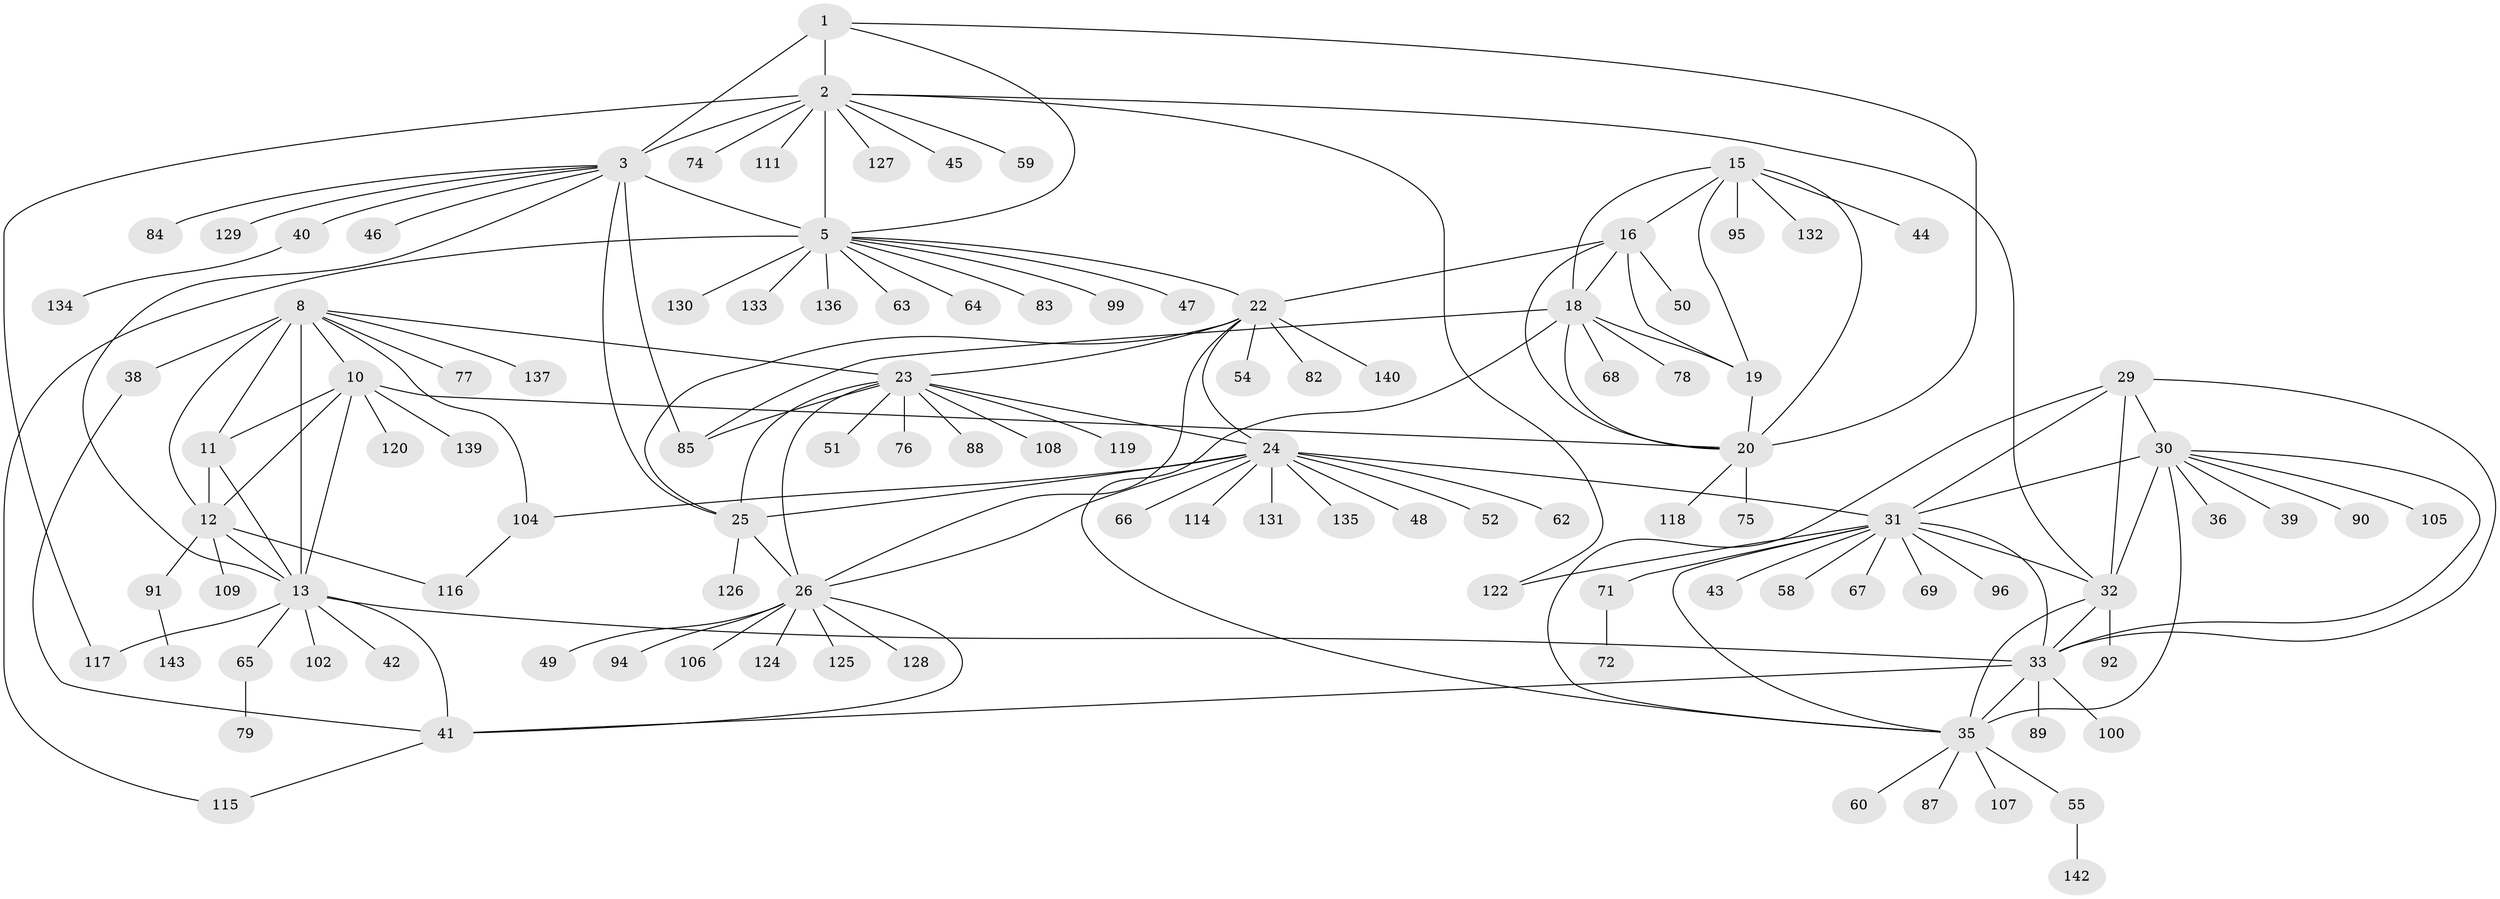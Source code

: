 // Generated by graph-tools (version 1.1) at 2025/52/02/27/25 19:52:14]
// undirected, 111 vertices, 158 edges
graph export_dot {
graph [start="1"]
  node [color=gray90,style=filled];
  1 [super="+93"];
  2 [super="+4"];
  3 [super="+7"];
  5 [super="+6"];
  8 [super="+9"];
  10 [super="+86"];
  11;
  12 [super="+103"];
  13 [super="+14"];
  15 [super="+17"];
  16 [super="+80"];
  18 [super="+61"];
  19;
  20 [super="+21"];
  22 [super="+81"];
  23 [super="+141"];
  24 [super="+28"];
  25 [super="+27"];
  26 [super="+123"];
  29 [super="+121"];
  30 [super="+34"];
  31 [super="+57"];
  32 [super="+110"];
  33 [super="+73"];
  35 [super="+37"];
  36 [super="+53"];
  38 [super="+112"];
  39;
  40;
  41;
  42;
  43;
  44;
  45;
  46;
  47;
  48;
  49;
  50;
  51;
  52;
  54;
  55 [super="+56"];
  58;
  59;
  60;
  62;
  63;
  64 [super="+101"];
  65 [super="+70"];
  66;
  67;
  68;
  69;
  71;
  72;
  74;
  75;
  76;
  77;
  78;
  79 [super="+98"];
  82;
  83;
  84;
  85 [super="+97"];
  87 [super="+113"];
  88;
  89;
  90;
  91;
  92;
  94;
  95;
  96;
  99;
  100;
  102;
  104;
  105;
  106;
  107;
  108;
  109;
  111;
  114;
  115;
  116;
  117;
  118;
  119;
  120;
  122;
  124;
  125;
  126;
  127;
  128;
  129;
  130;
  131;
  132;
  133;
  134;
  135;
  136;
  137 [super="+138"];
  139;
  140;
  142;
  143;
  1 -- 2 [weight=2];
  1 -- 3 [weight=2];
  1 -- 5 [weight=2];
  1 -- 20;
  2 -- 3 [weight=4];
  2 -- 5 [weight=4];
  2 -- 45;
  2 -- 111;
  2 -- 32;
  2 -- 74;
  2 -- 117;
  2 -- 122;
  2 -- 59;
  2 -- 127;
  3 -- 5 [weight=4];
  3 -- 25;
  3 -- 46;
  3 -- 85;
  3 -- 129;
  3 -- 40;
  3 -- 13;
  3 -- 84;
  5 -- 63;
  5 -- 64;
  5 -- 130;
  5 -- 133;
  5 -- 99;
  5 -- 136;
  5 -- 47;
  5 -- 83;
  5 -- 115;
  5 -- 22;
  8 -- 10 [weight=2];
  8 -- 11 [weight=2];
  8 -- 12 [weight=2];
  8 -- 13 [weight=4];
  8 -- 23;
  8 -- 104;
  8 -- 137;
  8 -- 38;
  8 -- 77;
  10 -- 11;
  10 -- 12;
  10 -- 13 [weight=2];
  10 -- 20;
  10 -- 139;
  10 -- 120;
  11 -- 12;
  11 -- 13 [weight=2];
  12 -- 13 [weight=2];
  12 -- 91;
  12 -- 109;
  12 -- 116;
  13 -- 41;
  13 -- 65;
  13 -- 33;
  13 -- 102;
  13 -- 42;
  13 -- 117;
  15 -- 16 [weight=2];
  15 -- 18 [weight=2];
  15 -- 19 [weight=2];
  15 -- 20 [weight=4];
  15 -- 44;
  15 -- 95;
  15 -- 132;
  16 -- 18;
  16 -- 19;
  16 -- 20 [weight=2];
  16 -- 22;
  16 -- 50;
  18 -- 19;
  18 -- 20 [weight=2];
  18 -- 35;
  18 -- 68;
  18 -- 78;
  18 -- 85;
  19 -- 20 [weight=2];
  20 -- 118;
  20 -- 75;
  22 -- 23;
  22 -- 24 [weight=2];
  22 -- 25 [weight=2];
  22 -- 26;
  22 -- 54;
  22 -- 82;
  22 -- 140;
  23 -- 24 [weight=2];
  23 -- 25 [weight=2];
  23 -- 26;
  23 -- 51;
  23 -- 76;
  23 -- 85;
  23 -- 88;
  23 -- 108;
  23 -- 119;
  24 -- 25 [weight=4];
  24 -- 26 [weight=2];
  24 -- 48;
  24 -- 52;
  24 -- 62;
  24 -- 66;
  24 -- 104;
  24 -- 114;
  24 -- 131;
  24 -- 135;
  24 -- 31;
  25 -- 26 [weight=2];
  25 -- 126;
  26 -- 41;
  26 -- 49;
  26 -- 94;
  26 -- 106;
  26 -- 125;
  26 -- 128;
  26 -- 124;
  29 -- 30 [weight=2];
  29 -- 31;
  29 -- 32;
  29 -- 33;
  29 -- 35;
  30 -- 31 [weight=2];
  30 -- 32 [weight=2];
  30 -- 33 [weight=2];
  30 -- 35 [weight=2];
  30 -- 36;
  30 -- 39;
  30 -- 105;
  30 -- 90;
  31 -- 32;
  31 -- 33;
  31 -- 35;
  31 -- 43;
  31 -- 58;
  31 -- 69;
  31 -- 71;
  31 -- 96;
  31 -- 122;
  31 -- 67;
  32 -- 33;
  32 -- 35;
  32 -- 92;
  33 -- 35;
  33 -- 89;
  33 -- 100;
  33 -- 41;
  35 -- 55;
  35 -- 60;
  35 -- 87;
  35 -- 107;
  38 -- 41;
  40 -- 134;
  41 -- 115;
  55 -- 142;
  65 -- 79;
  71 -- 72;
  91 -- 143;
  104 -- 116;
}
